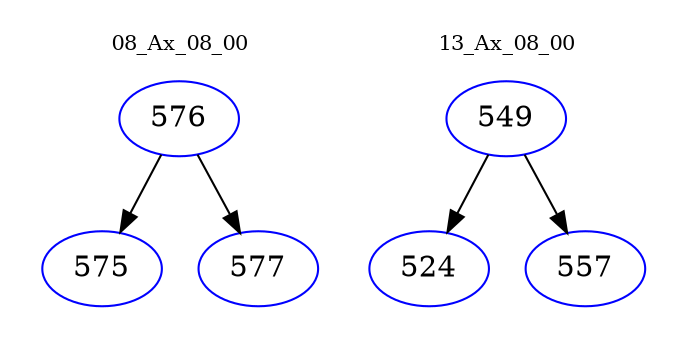 digraph{
subgraph cluster_0 {
color = white
label = "08_Ax_08_00";
fontsize=10;
T0_576 [label="576", color="blue"]
T0_576 -> T0_575 [color="black"]
T0_575 [label="575", color="blue"]
T0_576 -> T0_577 [color="black"]
T0_577 [label="577", color="blue"]
}
subgraph cluster_1 {
color = white
label = "13_Ax_08_00";
fontsize=10;
T1_549 [label="549", color="blue"]
T1_549 -> T1_524 [color="black"]
T1_524 [label="524", color="blue"]
T1_549 -> T1_557 [color="black"]
T1_557 [label="557", color="blue"]
}
}
